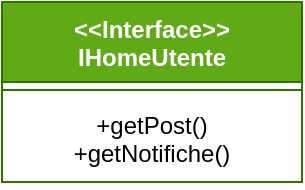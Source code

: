 <mxfile version="21.3.4" type="github">
  <diagram name="Pagina-1" id="WEIXGsba5oYrV0iFf7vT">
    <mxGraphModel dx="435" dy="751" grid="1" gridSize="10" guides="1" tooltips="1" connect="1" arrows="1" fold="1" page="1" pageScale="1" pageWidth="827" pageHeight="1169" math="0" shadow="0">
      <root>
        <mxCell id="0" />
        <mxCell id="1" parent="0" />
        <mxCell id="svR1ZcD99htK7IwrSfZX-1" value="&lt;div&gt;&amp;lt;&amp;lt;Interface&amp;gt;&amp;gt;&lt;/div&gt;&lt;div&gt;IHomeUtente&lt;br&gt;&lt;/div&gt;" style="swimlane;fontStyle=1;align=center;verticalAlign=top;childLayout=stackLayout;horizontal=1;startSize=40;horizontalStack=0;resizeParent=1;resizeParentMax=0;resizeLast=0;collapsible=1;marginBottom=0;whiteSpace=wrap;html=1;fillColor=#60a917;fontColor=#ffffff;strokeColor=#2D7600;" parent="1" vertex="1">
          <mxGeometry x="60" y="180" width="150" height="90" as="geometry" />
        </mxCell>
        <mxCell id="svR1ZcD99htK7IwrSfZX-2" value="" style="line;strokeWidth=1;fillColor=none;align=left;verticalAlign=middle;spacingTop=-1;spacingLeft=3;spacingRight=3;rotatable=0;labelPosition=right;points=[];portConstraint=eastwest;strokeColor=inherit;" parent="svR1ZcD99htK7IwrSfZX-1" vertex="1">
          <mxGeometry y="40" width="150" height="8" as="geometry" />
        </mxCell>
        <mxCell id="svR1ZcD99htK7IwrSfZX-3" value="&lt;div&gt;+getPost()&lt;/div&gt;&lt;div&gt;+getNotifiche()&lt;br&gt;&lt;/div&gt;" style="text;strokeColor=none;fillColor=none;align=center;verticalAlign=top;spacingLeft=4;spacingRight=4;overflow=hidden;rotatable=0;points=[[0,0.5],[1,0.5]];portConstraint=eastwest;whiteSpace=wrap;html=1;" parent="svR1ZcD99htK7IwrSfZX-1" vertex="1">
          <mxGeometry y="48" width="150" height="42" as="geometry" />
        </mxCell>
      </root>
    </mxGraphModel>
  </diagram>
</mxfile>
